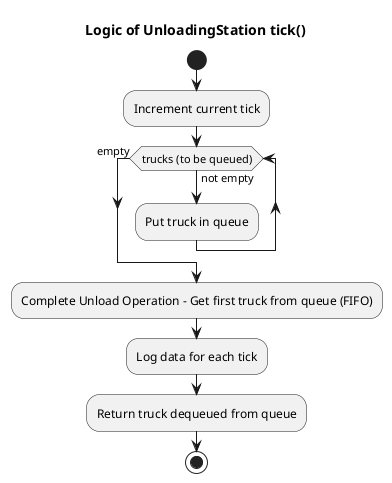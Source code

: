 @startuml
title Logic of UnloadingStation tick()

start
  :Increment current tick;

    while (trucks (to be queued)) is (not empty)
       :Put truck in queue; 
    endwhile (empty)

  :Complete Unload Operation - Get first truck from queue (FIFO);

  :Log data for each tick;

  :Return truck dequeued from queue;

stop
@enduml